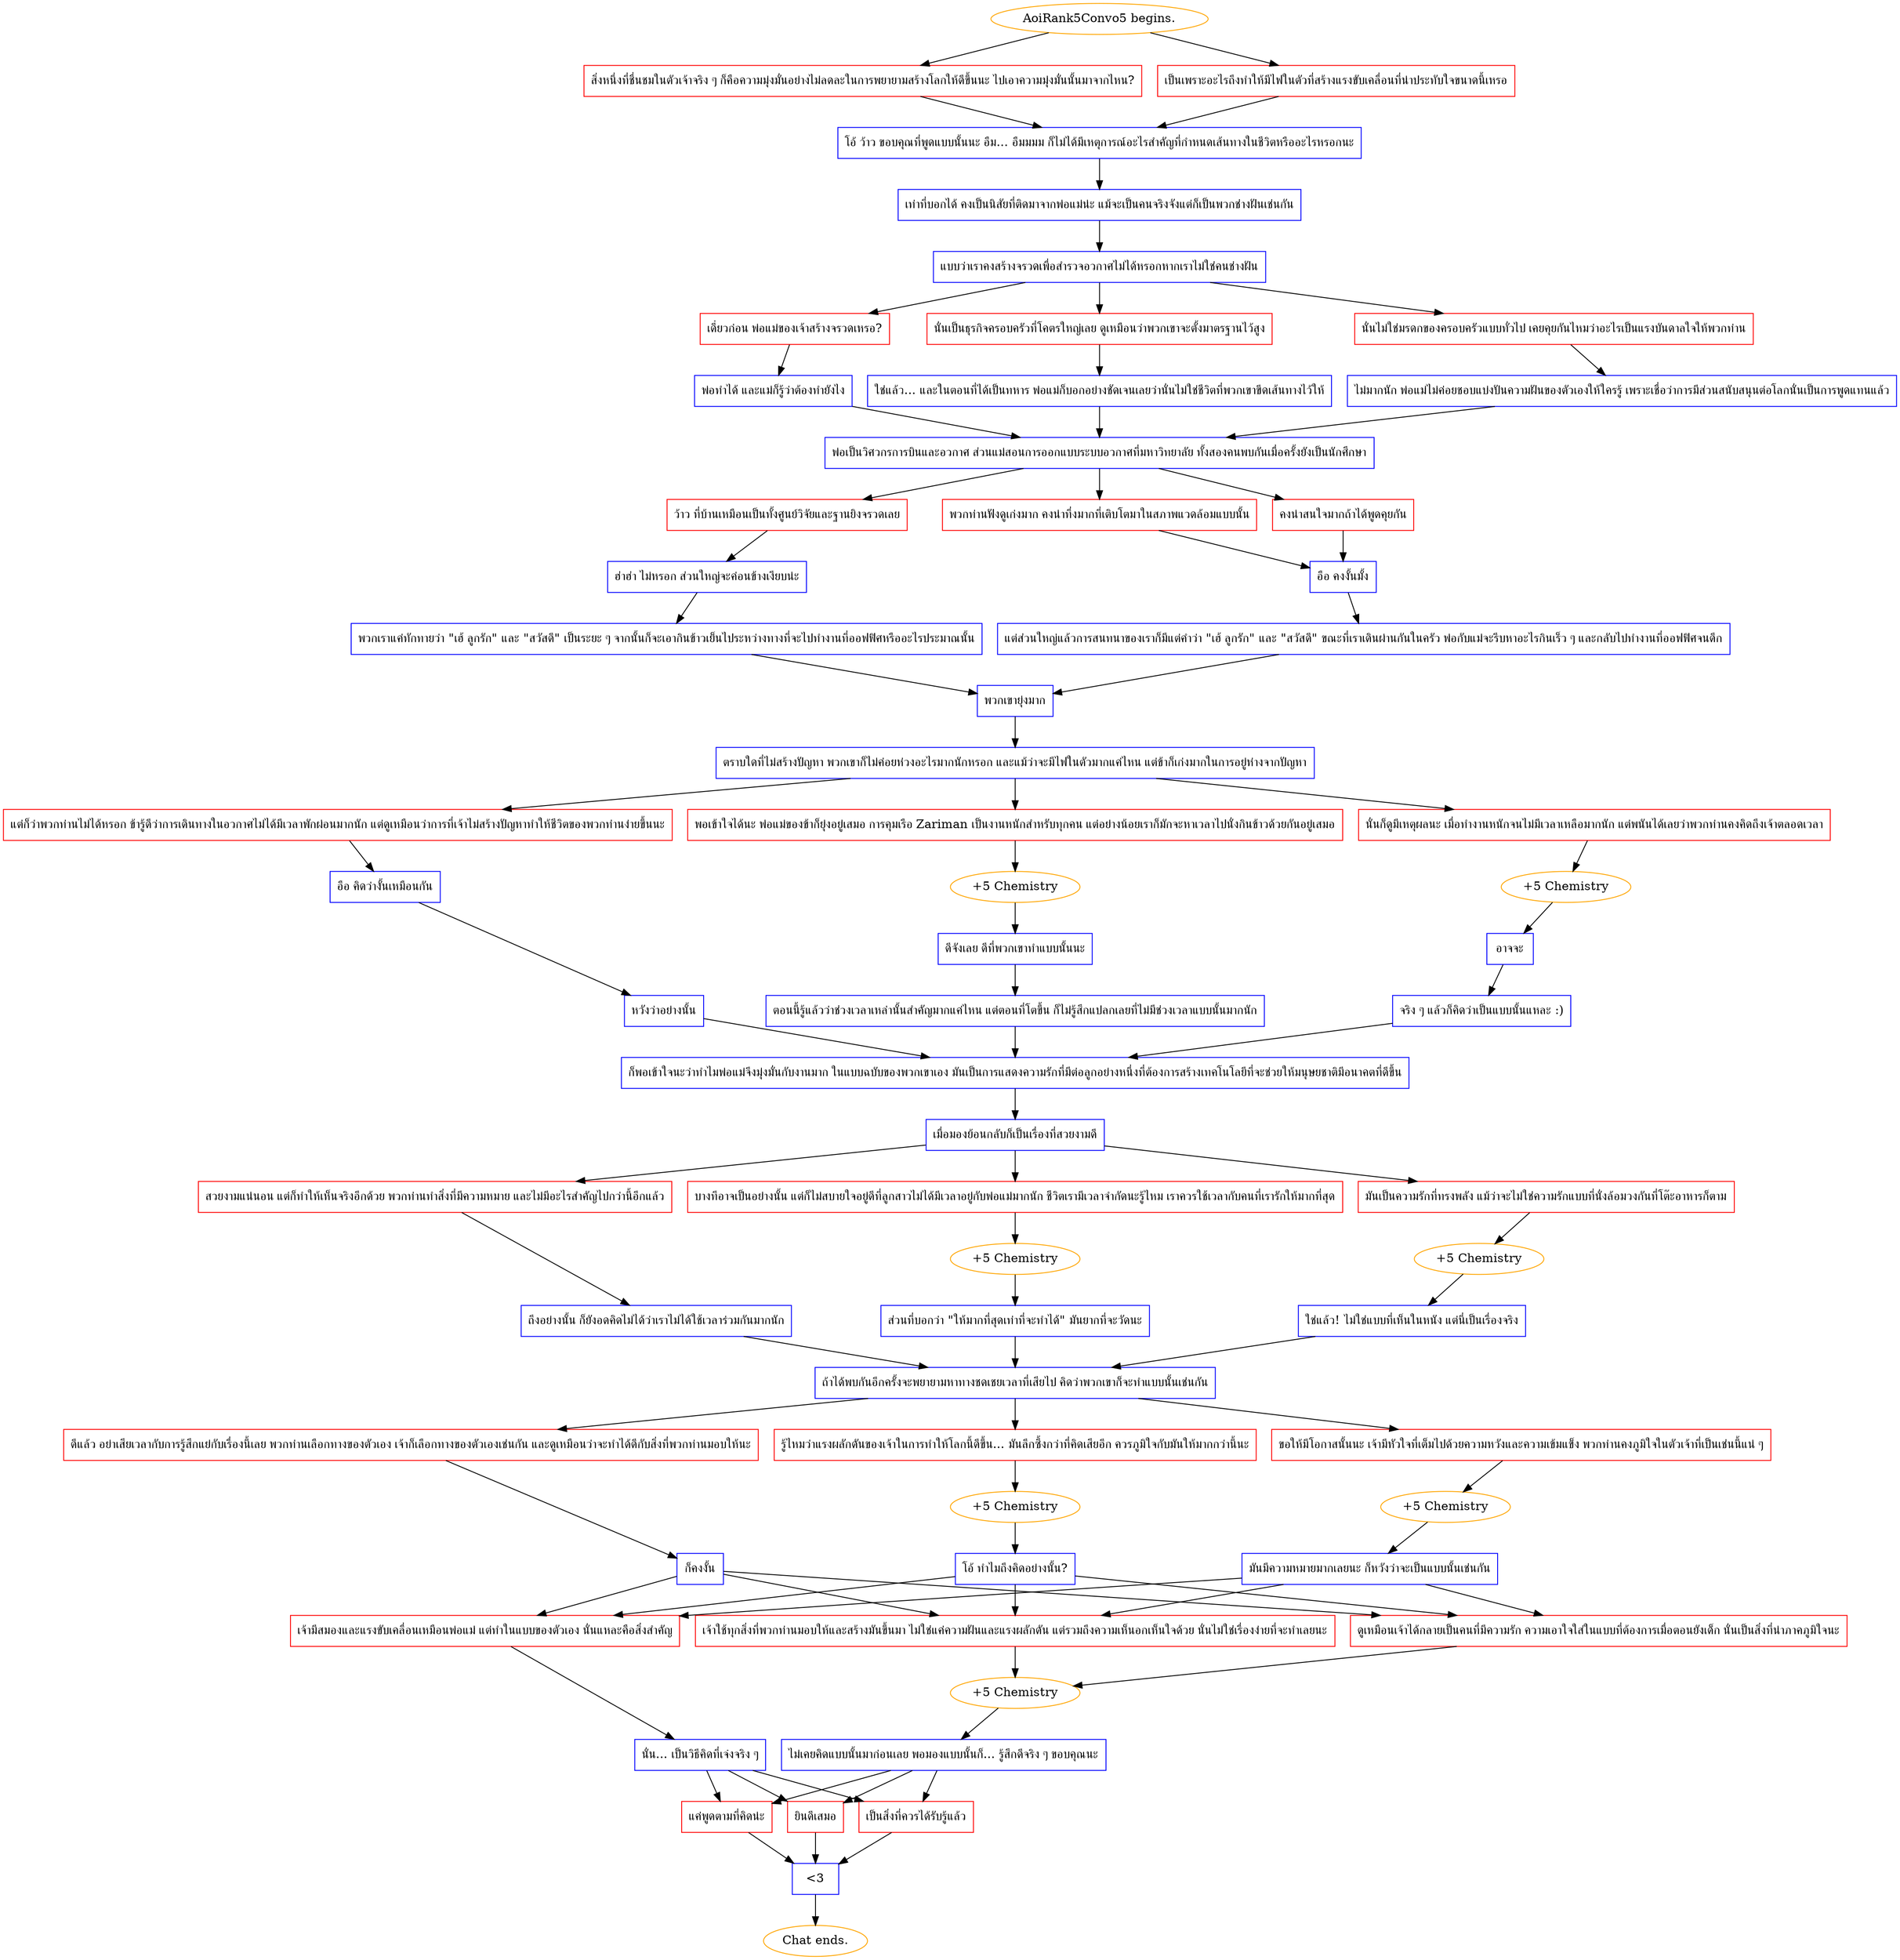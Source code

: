 digraph {
	"AoiRank5Convo5 begins." [color=orange];
		"AoiRank5Convo5 begins." -> j597884932;
		"AoiRank5Convo5 begins." -> j1293283057;
	j597884932 [label="สิ่งหนึ่งที่ชื่นชมในตัวเจ้าจริง ๆ ก็คือความมุ่งมั่นอย่างไม่ลดละในการพยายามสร้างโลกให้ดีขึ้นนะ ไปเอาความมุ่งมั่นนั้นมาจากไหน?",shape=box,color=red];
		j597884932 -> j3664103150;
	j1293283057 [label="เป็นเพราะอะไรถึงทำให้มีไฟในตัวที่สร้างแรงขับเคลื่อนที่น่าประทับใจขนาดนี้เหรอ",shape=box,color=red];
		j1293283057 -> j3664103150;
	j3664103150 [label="โอ้ ว้าว ขอบคุณที่พูดแบบนั้นนะ อืม... อืมมมม ก็ไม่ได้มีเหตุการณ์อะไรสำคัญที่กำหนดเส้นทางในชีวิตหรืออะไรหรอกนะ",shape=box,color=blue];
		j3664103150 -> j4140149240;
	j4140149240 [label="เท่าที่บอกได้ คงเป็นนิสัยที่ติดมาจากพ่อแม่น่ะ แม้จะเป็นคนจริงจังแต่ก็เป็นพวกช่างฝันเช่นกัน",shape=box,color=blue];
		j4140149240 -> j1630545442;
	j1630545442 [label="แบบว่าเราคงสร้างจรวดเพื่อสำรวจอวกาศไม่ได้หรอกหากเราไม่ใช่คนช่างฝัน",shape=box,color=blue];
		j1630545442 -> j1241826174;
		j1630545442 -> j1931885634;
		j1630545442 -> j2568792161;
	j1241826174 [label="เดี๋ยวก่อน พ่อแม่ของเจ้าสร้างจรวดเหรอ?",shape=box,color=red];
		j1241826174 -> j1552156854;
	j1931885634 [label="นั่นเป็นธุรกิจครอบครัวที่โคตรใหญ่เลย ดูเหมือนว่าพวกเขาจะตั้งมาตรฐานไว้สูง",shape=box,color=red];
		j1931885634 -> j4135467376;
	j2568792161 [label="นั่นไม่ใช่มรดกของครอบครัวแบบทั่วไป เคยคุยกันไหมว่าอะไรเป็นแรงบันดาลใจให้พวกท่าน",shape=box,color=red];
		j2568792161 -> j355771020;
	j1552156854 [label="พ่อทำได้ และแม่ก็รู้ว่าต้องทำยังไง",shape=box,color=blue];
		j1552156854 -> j2856451022;
	j4135467376 [label="ใช่แล้ว... และในตอนที่ได้เป็นทหาร พ่อแม่ก็บอกอย่างชัดเจนเลยว่านั่นไม่ใช่ชีวิตที่พวกเขาขีดเส้นทางไว้ให้",shape=box,color=blue];
		j4135467376 -> j2856451022;
	j355771020 [label="ไม่มากนัก พ่อแม่ไม่ค่อยชอบแบ่งปันความฝันของตัวเองให้ใครรู้ เพราะเชื่อว่าการมีส่วนสนับสนุนต่อโลกนั่นเป็นการพูดแทนแล้ว",shape=box,color=blue];
		j355771020 -> j2856451022;
	j2856451022 [label="พ่อเป็นวิศวกรการบินและอวกาศ ส่วนแม่สอนการออกแบบระบบอวกาศที่มหาวิทยาลัย ทั้งสองคนพบกันเมื่อครั้งยังเป็นนักศึกษา",shape=box,color=blue];
		j2856451022 -> j693231322;
		j2856451022 -> j1892889140;
		j2856451022 -> j2117660479;
	j693231322 [label="ว้าว ที่บ้านเหมือนเป็นทั้งศูนย์วิจัยและฐานยิงจรวดเลย",shape=box,color=red];
		j693231322 -> j1136973301;
	j1892889140 [label="คงน่าสนใจมากถ้าได้พูดคุยกัน",shape=box,color=red];
		j1892889140 -> j4251518743;
	j2117660479 [label="พวกท่านฟังดูเก่งมาก คงน่าทึ่งมากที่เติบโตมาในสภาพแวดล้อมแบบนั้น",shape=box,color=red];
		j2117660479 -> j4251518743;
	j1136973301 [label="ฮ่าฮ่า ไม่หรอก ส่วนใหญ่จะค่อนข้างเงียบน่ะ",shape=box,color=blue];
		j1136973301 -> j1457905955;
	j4251518743 [label="อือ คงงั้นมั้ง",shape=box,color=blue];
		j4251518743 -> j652112978;
	j1457905955 [label="พวกเราแค่ทักทายว่า \"เฮ้ ลูกรัก\" และ \"สวัสดี\" เป็นระยะ ๆ จากนั้นก็จะเอากินข้าวเย็นไประหว่างทางที่จะไปทำงานที่ออฟฟิศหรืออะไรประมาณนั้น",shape=box,color=blue];
		j1457905955 -> j714350353;
	j652112978 [label="แต่ส่วนใหญ่แล้วการสนทนาของเราก็มีแต่คำว่า \"เฮ้ ลูกรัก\" และ \"สวัสดี\" ขณะที่เราเดินผ่านกันในครัว พ่อกับแม่จะรีบหาอะไรกินเร็ว ๆ และกลับไปทำงานที่ออฟฟิศจนดึก",shape=box,color=blue];
		j652112978 -> j714350353;
	j714350353 [label="พวกเขายุ่งมาก",shape=box,color=blue];
		j714350353 -> j3607240590;
	j3607240590 [label="ตราบใดที่ไม่สร้างปัญหา พวกเขาก็ไม่ค่อยห่วงอะไรมากนักหรอก และแม้ว่าจะมีไฟในตัวมากแค่ไหน แต่ข้าก็เก่งมากในการอยู่ห่างจากปัญหา",shape=box,color=blue];
		j3607240590 -> j2559721897;
		j3607240590 -> j2448625568;
		j3607240590 -> j1006404272;
	j2559721897 [label="พอเข้าใจได้นะ พ่อแม่ของข้าก็ยุ่งอยู่เสมอ การคุมเรือ Zariman เป็นงานหนักสำหรับทุกคน แต่อย่างน้อยเราก็มักจะหาเวลาไปนั่งกินข้าวด้วยกันอยู่เสมอ",shape=box,color=red];
		j2559721897 -> j46471498;
	j2448625568 [label="นั่นก็ดูมีเหตุผลนะ เมื่อทำงานหนักจนไม่มีเวลาเหลือมากนัก แต่พนันได้เลยว่าพวกท่านคงคิดถึงเจ้าตลอดเวลา",shape=box,color=red];
		j2448625568 -> j3150936371;
	j1006404272 [label="แต่ก็ว่าพวกท่านไม่ได้หรอก ข้ารู้ดีว่าการเดินทางในอวกาศไม่ได้มีเวลาพักผ่อนมากนัก แต่ดูเหมือนว่าการที่เจ้าไม่สร้างปัญหาทำให้ชีวิตของพวกท่านง่ายขึ้นนะ",shape=box,color=red];
		j1006404272 -> j3133772533;
	j46471498 [label="+5 Chemistry",color=orange];
		j46471498 -> j1127186698;
	j3150936371 [label="+5 Chemistry",color=orange];
		j3150936371 -> j3078966070;
	j3133772533 [label="อือ คิดว่างั้นเหมือนกัน",shape=box,color=blue];
		j3133772533 -> j708441789;
	j1127186698 [label="ดีจังเลย ดีที่พวกเขาทำแบบนั้นนะ",shape=box,color=blue];
		j1127186698 -> j495279756;
	j3078966070 [label="อาจจะ",shape=box,color=blue];
		j3078966070 -> j3803168185;
	j708441789 [label="หวังว่าอย่างนั้น",shape=box,color=blue];
		j708441789 -> j1892498901;
	j495279756 [label="ตอนนี้รู้แล้วว่าช่วงเวลาเหล่านั้นสำคัญมากแค่ไหน แต่ตอนที่โตขึ้น ก็ไม่รู้สึกแปลกเลยที่ไม่มีช่วงเวลาแบบนั้นมากนัก",shape=box,color=blue];
		j495279756 -> j1892498901;
	j3803168185 [label="จริง ๆ แล้วก็คิดว่าเป็นแบบนั้นแหละ :)",shape=box,color=blue];
		j3803168185 -> j1892498901;
	j1892498901 [label="ก็พอเข้าใจนะว่าทำไมพ่อแม่จึงมุ่งมั่นกับงานมาก ในแบบฉบับของพวกเขาเอง มันเป็นการแสดงความรักที่มีต่อลูกอย่างหนึ่งที่ต้องการสร้างเทคโนโลยีที่จะช่วยให้มนุษยชาติมีอนาคตที่ดีขึ้น",shape=box,color=blue];
		j1892498901 -> j1032323241;
	j1032323241 [label="เมื่อมองย้อนกลับก็เป็นเรื่องที่สวยงามดี",shape=box,color=blue];
		j1032323241 -> j1825949170;
		j1032323241 -> j1124162247;
		j1032323241 -> j2344576624;
	j1825949170 [label="บางทีอาจเป็นอย่างนั้น แต่ก็ไม่สบายใจอยู่ดีที่ลูกสาวไม่ได้มีเวลาอยู่กับพ่อแม่มากนัก ชีวิตเรามีเวลาจำกัดนะรู้ไหม เราควรใช้เวลากับคนที่เรารักให้มากที่สุด",shape=box,color=red];
		j1825949170 -> j2240981432;
	j1124162247 [label="สวยงามแน่นอน แต่ก็ทำให้เห็นจริงอีกด้วย พวกท่านทำสิ่งที่มีความหมาย และไม่มีอะไรสำคัญไปกว่านี้อีกแล้ว",shape=box,color=red];
		j1124162247 -> j1107463676;
	j2344576624 [label="มันเป็นความรักที่ทรงพลัง แม้ว่าจะไม่ใช่ความรักแบบที่นั่งล้อมวงกันที่โต๊ะอาหารก็ตาม",shape=box,color=red];
		j2344576624 -> j1468707353;
	j2240981432 [label="+5 Chemistry",color=orange];
		j2240981432 -> j612332499;
	j1107463676 [label="ถึงอย่างนั้น ก็ยังอดคิดไม่ได้ว่าเราไม่ได้ใช้เวลาร่วมกันมากนัก",shape=box,color=blue];
		j1107463676 -> j4175546718;
	j1468707353 [label="+5 Chemistry",color=orange];
		j1468707353 -> j3963645249;
	j612332499 [label="ส่วนที่บอกว่า \"ให้มากที่สุดเท่าที่จะทำได้\" มันยากที่จะวัดนะ",shape=box,color=blue];
		j612332499 -> j4175546718;
	j4175546718 [label="ถ้าได้พบกันอีกครั้งจะพยายามหาทางชดเชยเวลาที่เสียไป คิดว่าพวกเขาก็จะทำแบบนั้นเช่นกัน",shape=box,color=blue];
		j4175546718 -> j266935971;
		j4175546718 -> j2787219968;
		j4175546718 -> j3221951746;
	j3963645249 [label="ใช่แล้ว! ไม่ใช่แบบที่เห็นในหนัง แต่นี่เป็นเรื่องจริง",shape=box,color=blue];
		j3963645249 -> j4175546718;
	j266935971 [label="ดีแล้ว อย่าเสียเวลากับการรู้สึกแย่กับเรื่องนี้เลย พวกท่านเลือกทางของตัวเอง เจ้าก็เลือกทางของตัวเองเช่นกัน และดูเหมือนว่าจะทำได้ดีกับสิ่งที่พวกท่านมอบให้นะ",shape=box,color=red];
		j266935971 -> j525255750;
	j2787219968 [label="รู้ไหมว่าแรงผลักดันของเจ้าในการทำให้โลกนี้ดีขึ้น... มันลึกซึ้งกว่าที่คิดเสียอีก ควรภูมิใจกับมันให้มากกว่านี้นะ",shape=box,color=red];
		j2787219968 -> j3231994983;
	j3221951746 [label="ขอให้มีโอกาสนั้นนะ เจ้ามีหัวใจที่เต็มไปด้วยความหวังและความเข้มแข็ง พวกท่านคงภูมิใจในตัวเจ้าที่เป็นเช่นนี้แน่ ๆ",shape=box,color=red];
		j3221951746 -> j2131849907;
	j525255750 [label="ก็คงงั้น",shape=box,color=blue];
		j525255750 -> j62709263;
		j525255750 -> j1768009984;
		j525255750 -> j1337025240;
	j3231994983 [label="+5 Chemistry",color=orange];
		j3231994983 -> j2051665268;
	j2131849907 [label="+5 Chemistry",color=orange];
		j2131849907 -> j4073428935;
	j62709263 [label="เจ้ามีสมองและแรงขับเคลื่อนเหมือนพ่อแม่ แต่ทำในแบบของตัวเอง นั่นแหละคือสิ่งสำคัญ",shape=box,color=red];
		j62709263 -> j721788834;
	j1768009984 [label="ดูเหมือนเจ้าได้กลายเป็นคนที่มีความรัก ความเอาใจใส่ในแบบที่ต้องการเมื่อตอนยังเด็ก นั่นเป็นสิ่งที่น่าภาคภูมิใจนะ",shape=box,color=red];
		j1768009984 -> j2093693085;
	j1337025240 [label="เจ้าใช้ทุกสิ่งที่พวกท่านมอบให้และสร้างมันขึ้นมา ไม่ใช่แค่ความฝันและแรงผลักดัน แต่รวมถึงความเห็นอกเห็นใจด้วย นั่นไม่ใช่เรื่องง่ายที่จะทำเลยนะ",shape=box,color=red];
		j1337025240 -> j2093693085;
	j2051665268 [label="โอ้ ทำไมถึงคิดอย่างนั้น?",shape=box,color=blue];
		j2051665268 -> j62709263;
		j2051665268 -> j1768009984;
		j2051665268 -> j1337025240;
	j4073428935 [label="มันมีความหมายมากเลยนะ ก็หวังว่าจะเป็นแบบนั้นเช่นกัน",shape=box,color=blue];
		j4073428935 -> j62709263;
		j4073428935 -> j1768009984;
		j4073428935 -> j1337025240;
	j721788834 [label="นั่น... เป็นวิธีคิดที่เจ๋งจริง ๆ",shape=box,color=blue];
		j721788834 -> j1287626508;
		j721788834 -> j3164708911;
		j721788834 -> j809943108;
	j2093693085 [label="+5 Chemistry",color=orange];
		j2093693085 -> j2269135942;
	j1287626508 [label="แค่พูดตามที่คิดน่ะ",shape=box,color=red];
		j1287626508 -> j1841680728;
	j3164708911 [label="ยินดีเสมอ",shape=box,color=red];
		j3164708911 -> j1841680728;
	j809943108 [label="เป็นสิ่งที่ควรได้รับรู้แล้ว",shape=box,color=red];
		j809943108 -> j1841680728;
	j2269135942 [label="ไม่เคยคิดแบบนั้นมาก่อนเลย พอมองแบบนั้นก็... รู้สึกดีจริง ๆ ขอบคุณนะ",shape=box,color=blue];
		j2269135942 -> j1287626508;
		j2269135942 -> j3164708911;
		j2269135942 -> j809943108;
	j1841680728 [label="<3",shape=box,color=blue];
		j1841680728 -> "Chat ends.";
	"Chat ends." [color=orange];
}